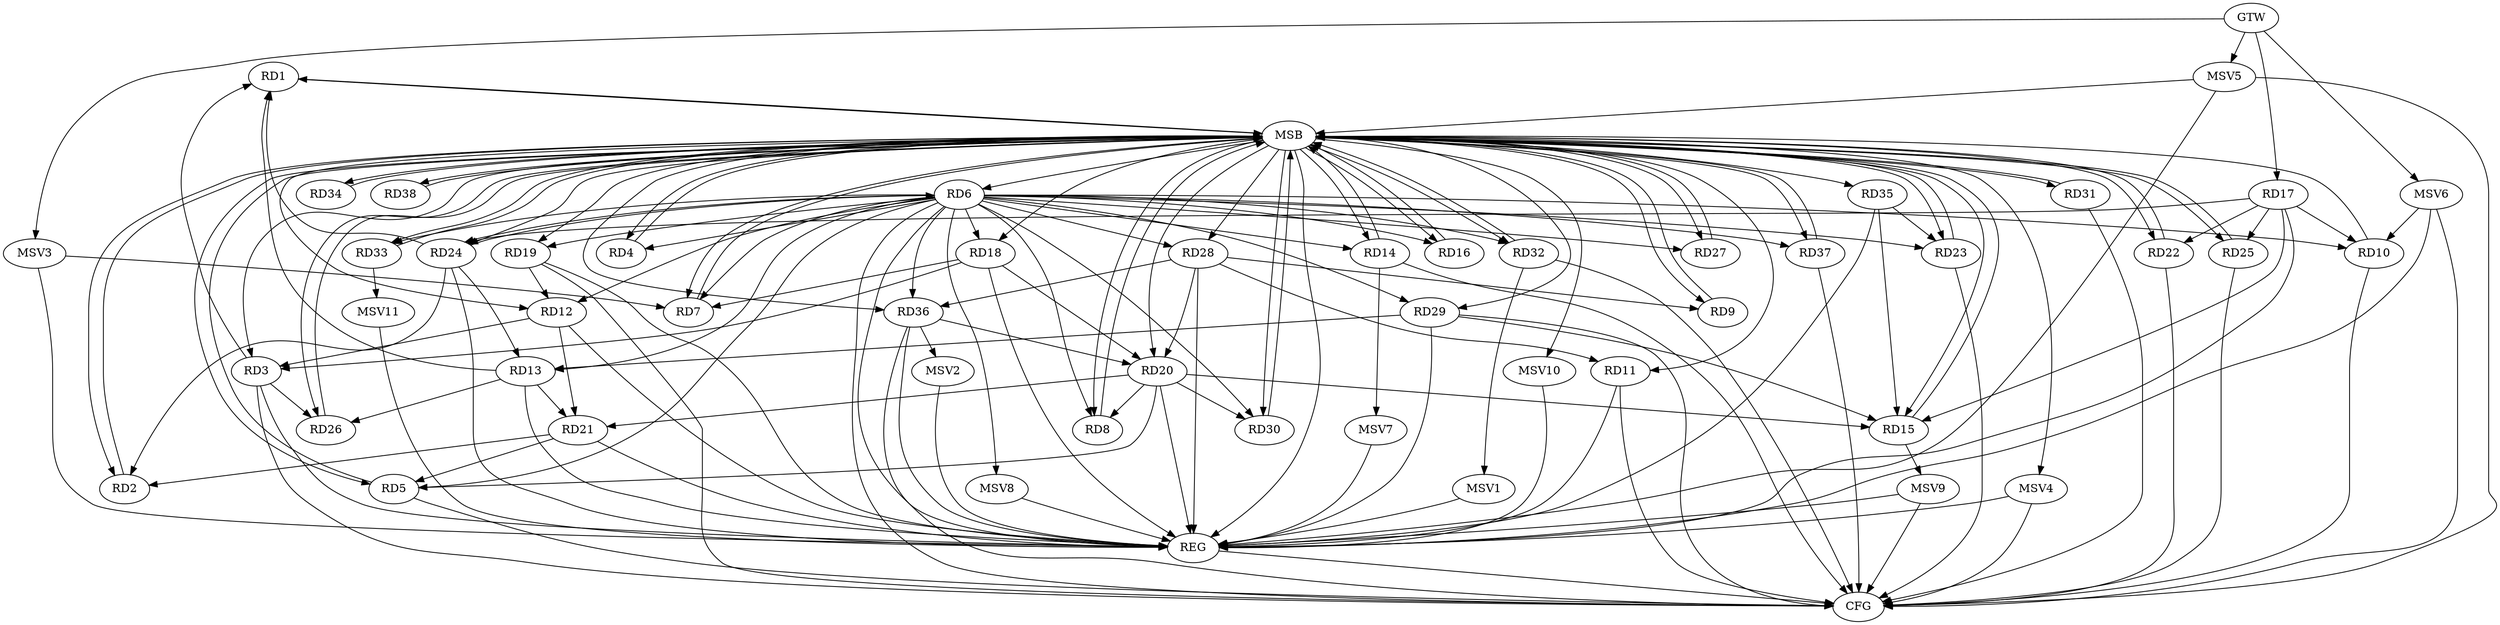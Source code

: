 strict digraph G {
  RD1 [ label="RD1" ];
  RD2 [ label="RD2" ];
  RD3 [ label="RD3" ];
  RD4 [ label="RD4" ];
  RD5 [ label="RD5" ];
  RD6 [ label="RD6" ];
  RD7 [ label="RD7" ];
  RD8 [ label="RD8" ];
  RD9 [ label="RD9" ];
  RD10 [ label="RD10" ];
  RD11 [ label="RD11" ];
  RD12 [ label="RD12" ];
  RD13 [ label="RD13" ];
  RD14 [ label="RD14" ];
  RD15 [ label="RD15" ];
  RD16 [ label="RD16" ];
  RD17 [ label="RD17" ];
  RD18 [ label="RD18" ];
  RD19 [ label="RD19" ];
  RD20 [ label="RD20" ];
  RD21 [ label="RD21" ];
  RD22 [ label="RD22" ];
  RD23 [ label="RD23" ];
  RD24 [ label="RD24" ];
  RD25 [ label="RD25" ];
  RD26 [ label="RD26" ];
  RD27 [ label="RD27" ];
  RD28 [ label="RD28" ];
  RD29 [ label="RD29" ];
  RD30 [ label="RD30" ];
  RD31 [ label="RD31" ];
  RD32 [ label="RD32" ];
  RD33 [ label="RD33" ];
  RD34 [ label="RD34" ];
  RD35 [ label="RD35" ];
  RD36 [ label="RD36" ];
  RD37 [ label="RD37" ];
  RD38 [ label="RD38" ];
  GTW [ label="GTW" ];
  REG [ label="REG" ];
  MSB [ label="MSB" ];
  CFG [ label="CFG" ];
  MSV1 [ label="MSV1" ];
  MSV2 [ label="MSV2" ];
  MSV3 [ label="MSV3" ];
  MSV4 [ label="MSV4" ];
  MSV5 [ label="MSV5" ];
  MSV6 [ label="MSV6" ];
  MSV7 [ label="MSV7" ];
  MSV8 [ label="MSV8" ];
  MSV9 [ label="MSV9" ];
  MSV10 [ label="MSV10" ];
  MSV11 [ label="MSV11" ];
  RD3 -> RD1;
  RD13 -> RD1;
  RD24 -> RD1;
  RD21 -> RD2;
  RD24 -> RD2;
  RD12 -> RD3;
  RD18 -> RD3;
  RD3 -> RD26;
  RD20 -> RD5;
  RD21 -> RD5;
  RD6 -> RD7;
  RD6 -> RD10;
  RD6 -> RD13;
  RD24 -> RD6;
  RD6 -> RD28;
  RD6 -> RD36;
  RD18 -> RD7;
  RD20 -> RD8;
  RD28 -> RD9;
  RD17 -> RD10;
  RD28 -> RD11;
  RD19 -> RD12;
  RD12 -> RD21;
  RD13 -> RD21;
  RD24 -> RD13;
  RD13 -> RD26;
  RD29 -> RD13;
  RD17 -> RD15;
  RD20 -> RD15;
  RD29 -> RD15;
  RD35 -> RD15;
  RD17 -> RD22;
  RD17 -> RD24;
  RD17 -> RD25;
  RD18 -> RD20;
  RD20 -> RD21;
  RD28 -> RD20;
  RD20 -> RD30;
  RD36 -> RD20;
  RD35 -> RD23;
  RD28 -> RD36;
  GTW -> RD17;
  RD3 -> REG;
  RD6 -> REG;
  RD11 -> REG;
  RD12 -> REG;
  RD13 -> REG;
  RD17 -> REG;
  RD18 -> REG;
  RD19 -> REG;
  RD20 -> REG;
  RD21 -> REG;
  RD24 -> REG;
  RD28 -> REG;
  RD29 -> REG;
  RD35 -> REG;
  RD36 -> REG;
  RD1 -> MSB;
  MSB -> RD4;
  MSB -> RD31;
  MSB -> RD33;
  MSB -> RD34;
  MSB -> REG;
  RD2 -> MSB;
  MSB -> RD20;
  MSB -> RD22;
  MSB -> RD29;
  RD4 -> MSB;
  MSB -> RD12;
  MSB -> RD27;
  MSB -> RD32;
  RD5 -> MSB;
  MSB -> RD7;
  MSB -> RD11;
  MSB -> RD15;
  MSB -> RD19;
  MSB -> RD25;
  MSB -> RD30;
  MSB -> RD38;
  RD7 -> MSB;
  MSB -> RD2;
  MSB -> RD5;
  MSB -> RD6;
  MSB -> RD16;
  RD8 -> MSB;
  MSB -> RD3;
  RD9 -> MSB;
  MSB -> RD23;
  MSB -> RD24;
  RD10 -> MSB;
  MSB -> RD18;
  MSB -> RD28;
  RD14 -> MSB;
  MSB -> RD26;
  RD15 -> MSB;
  RD16 -> MSB;
  MSB -> RD37;
  RD22 -> MSB;
  RD23 -> MSB;
  RD25 -> MSB;
  MSB -> RD8;
  RD26 -> MSB;
  RD27 -> MSB;
  MSB -> RD1;
  MSB -> RD35;
  RD30 -> MSB;
  MSB -> RD9;
  MSB -> RD36;
  RD31 -> MSB;
  RD32 -> MSB;
  RD33 -> MSB;
  RD34 -> MSB;
  MSB -> RD14;
  RD37 -> MSB;
  RD38 -> MSB;
  RD31 -> CFG;
  RD19 -> CFG;
  RD6 -> CFG;
  RD32 -> CFG;
  RD29 -> CFG;
  RD37 -> CFG;
  RD14 -> CFG;
  RD11 -> CFG;
  RD5 -> CFG;
  RD25 -> CFG;
  RD23 -> CFG;
  RD36 -> CFG;
  RD3 -> CFG;
  RD22 -> CFG;
  RD10 -> CFG;
  REG -> CFG;
  RD6 -> RD23;
  RD6 -> RD24;
  RD6 -> RD4;
  RD6 -> RD30;
  RD6 -> RD5;
  RD6 -> RD8;
  RD6 -> RD32;
  RD6 -> RD12;
  RD6 -> RD37;
  RD6 -> RD29;
  RD6 -> RD27;
  RD6 -> RD19;
  RD6 -> RD16;
  RD6 -> RD14;
  RD6 -> RD33;
  RD6 -> RD18;
  RD32 -> MSV1;
  MSV1 -> REG;
  RD36 -> MSV2;
  MSV2 -> REG;
  MSV3 -> RD7;
  GTW -> MSV3;
  MSV3 -> REG;
  MSB -> MSV4;
  MSV4 -> REG;
  MSV4 -> CFG;
  MSV5 -> MSB;
  GTW -> MSV5;
  MSV5 -> REG;
  MSV5 -> CFG;
  MSV6 -> RD10;
  GTW -> MSV6;
  MSV6 -> REG;
  MSV6 -> CFG;
  RD14 -> MSV7;
  MSV7 -> REG;
  RD6 -> MSV8;
  MSV8 -> REG;
  RD15 -> MSV9;
  MSV9 -> REG;
  MSV9 -> CFG;
  MSB -> MSV10;
  MSV10 -> REG;
  RD33 -> MSV11;
  MSV11 -> REG;
}
